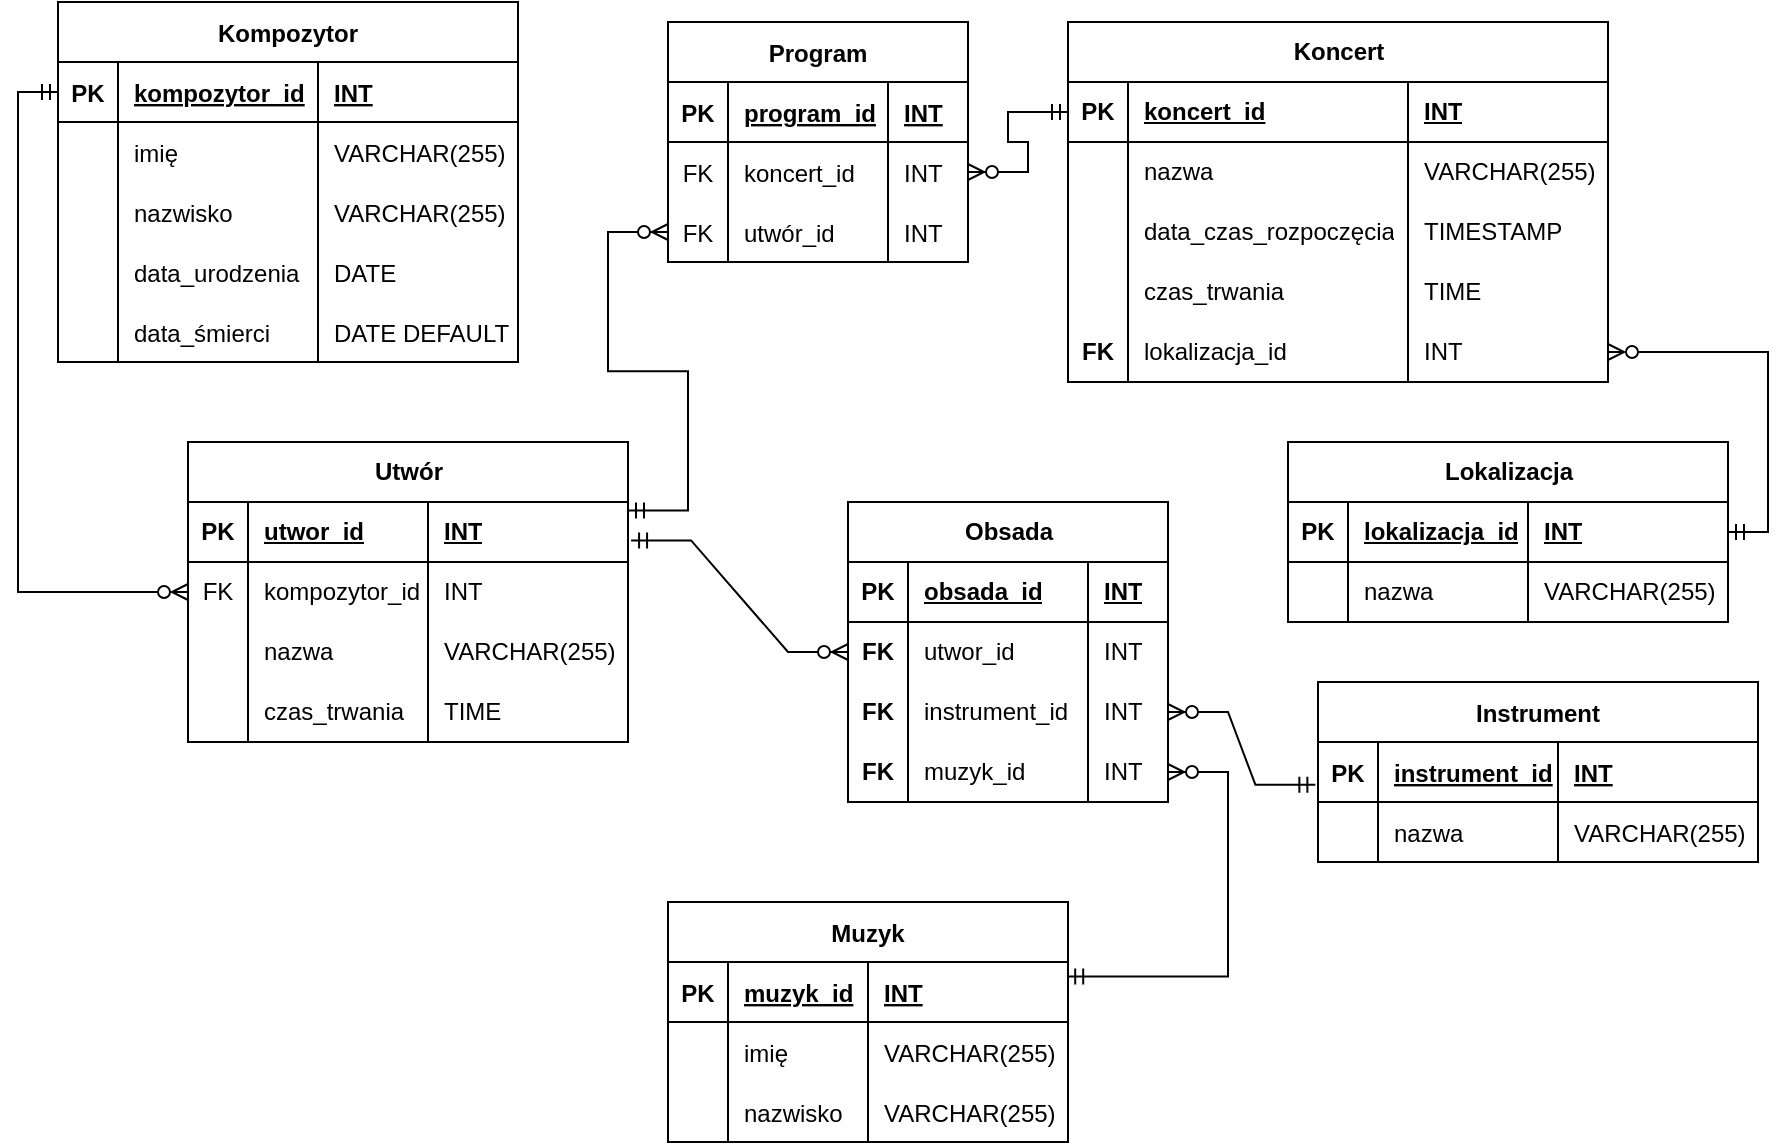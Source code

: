 <mxfile scale="1" border="0" version="24.4.6" type="device">
  <diagram id="R2lEEEUBdFMjLlhIrx00" name="Page-1">
    <mxGraphModel dx="1839" dy="548" grid="1" gridSize="10" guides="1" tooltips="1" connect="1" arrows="1" fold="1" page="1" pageScale="1" pageWidth="850" pageHeight="1100" math="0" shadow="0" extFonts="Permanent Marker^https://fonts.googleapis.com/css?family=Permanent+Marker">
      <root>
        <mxCell id="0" />
        <mxCell id="1" parent="0" />
        <mxCell id="C-vyLk0tnHw3VtMMgP7b-2" value="Kompozytor" style="shape=table;startSize=30;container=1;collapsible=1;childLayout=tableLayout;fixedRows=1;rowLines=0;fontStyle=1;align=center;resizeLast=1;" parent="1" vertex="1">
          <mxGeometry x="-425" y="180" width="230" height="180" as="geometry">
            <mxRectangle x="-410" y="180" width="100" height="30" as="alternateBounds" />
          </mxGeometry>
        </mxCell>
        <mxCell id="C-vyLk0tnHw3VtMMgP7b-3" value="" style="shape=partialRectangle;collapsible=0;dropTarget=0;pointerEvents=0;fillColor=none;points=[[0,0.5],[1,0.5]];portConstraint=eastwest;top=0;left=0;right=0;bottom=1;" parent="C-vyLk0tnHw3VtMMgP7b-2" vertex="1">
          <mxGeometry y="30" width="230" height="30" as="geometry" />
        </mxCell>
        <mxCell id="C-vyLk0tnHw3VtMMgP7b-4" value="PK" style="shape=partialRectangle;overflow=hidden;connectable=0;fillColor=none;top=0;left=0;bottom=0;right=0;fontStyle=1;" parent="C-vyLk0tnHw3VtMMgP7b-3" vertex="1">
          <mxGeometry width="30" height="30" as="geometry">
            <mxRectangle width="30" height="30" as="alternateBounds" />
          </mxGeometry>
        </mxCell>
        <mxCell id="C-vyLk0tnHw3VtMMgP7b-5" value="kompozytor_id" style="shape=partialRectangle;overflow=hidden;connectable=0;fillColor=none;top=0;left=0;bottom=0;right=0;align=left;spacingLeft=6;fontStyle=5;" parent="C-vyLk0tnHw3VtMMgP7b-3" vertex="1">
          <mxGeometry x="30" width="100" height="30" as="geometry">
            <mxRectangle width="100" height="30" as="alternateBounds" />
          </mxGeometry>
        </mxCell>
        <mxCell id="2Wnx3uQ5nrpKROz5GgP9-18" value="INT" style="shape=partialRectangle;overflow=hidden;connectable=0;fillColor=none;top=0;left=0;bottom=0;right=0;align=left;spacingLeft=6;fontStyle=5;" parent="C-vyLk0tnHw3VtMMgP7b-3" vertex="1">
          <mxGeometry x="130" width="100" height="30" as="geometry">
            <mxRectangle width="100" height="30" as="alternateBounds" />
          </mxGeometry>
        </mxCell>
        <mxCell id="C-vyLk0tnHw3VtMMgP7b-6" value="" style="shape=partialRectangle;collapsible=0;dropTarget=0;pointerEvents=0;fillColor=none;points=[[0,0.5],[1,0.5]];portConstraint=eastwest;top=0;left=0;right=0;bottom=0;" parent="C-vyLk0tnHw3VtMMgP7b-2" vertex="1">
          <mxGeometry y="60" width="230" height="30" as="geometry" />
        </mxCell>
        <mxCell id="C-vyLk0tnHw3VtMMgP7b-7" value="" style="shape=partialRectangle;overflow=hidden;connectable=0;fillColor=none;top=0;left=0;bottom=0;right=0;" parent="C-vyLk0tnHw3VtMMgP7b-6" vertex="1">
          <mxGeometry width="30" height="30" as="geometry">
            <mxRectangle width="30" height="30" as="alternateBounds" />
          </mxGeometry>
        </mxCell>
        <mxCell id="C-vyLk0tnHw3VtMMgP7b-8" value="imię" style="shape=partialRectangle;overflow=hidden;connectable=0;fillColor=none;top=0;left=0;bottom=0;right=0;align=left;spacingLeft=6;" parent="C-vyLk0tnHw3VtMMgP7b-6" vertex="1">
          <mxGeometry x="30" width="100" height="30" as="geometry">
            <mxRectangle width="100" height="30" as="alternateBounds" />
          </mxGeometry>
        </mxCell>
        <mxCell id="2Wnx3uQ5nrpKROz5GgP9-19" value="VARCHAR(255)" style="shape=partialRectangle;overflow=hidden;connectable=0;fillColor=none;top=0;left=0;bottom=0;right=0;align=left;spacingLeft=6;" parent="C-vyLk0tnHw3VtMMgP7b-6" vertex="1">
          <mxGeometry x="130" width="100" height="30" as="geometry">
            <mxRectangle width="100" height="30" as="alternateBounds" />
          </mxGeometry>
        </mxCell>
        <mxCell id="C-vyLk0tnHw3VtMMgP7b-9" value="" style="shape=partialRectangle;collapsible=0;dropTarget=0;pointerEvents=0;fillColor=none;points=[[0,0.5],[1,0.5]];portConstraint=eastwest;top=0;left=0;right=0;bottom=0;" parent="C-vyLk0tnHw3VtMMgP7b-2" vertex="1">
          <mxGeometry y="90" width="230" height="30" as="geometry" />
        </mxCell>
        <mxCell id="C-vyLk0tnHw3VtMMgP7b-10" value="" style="shape=partialRectangle;overflow=hidden;connectable=0;fillColor=none;top=0;left=0;bottom=0;right=0;" parent="C-vyLk0tnHw3VtMMgP7b-9" vertex="1">
          <mxGeometry width="30" height="30" as="geometry">
            <mxRectangle width="30" height="30" as="alternateBounds" />
          </mxGeometry>
        </mxCell>
        <mxCell id="C-vyLk0tnHw3VtMMgP7b-11" value="nazwisko" style="shape=partialRectangle;overflow=hidden;connectable=0;fillColor=none;top=0;left=0;bottom=0;right=0;align=left;spacingLeft=6;" parent="C-vyLk0tnHw3VtMMgP7b-9" vertex="1">
          <mxGeometry x="30" width="100" height="30" as="geometry">
            <mxRectangle width="100" height="30" as="alternateBounds" />
          </mxGeometry>
        </mxCell>
        <mxCell id="2Wnx3uQ5nrpKROz5GgP9-20" value="VARCHAR(255)" style="shape=partialRectangle;overflow=hidden;connectable=0;fillColor=none;top=0;left=0;bottom=0;right=0;align=left;spacingLeft=6;" parent="C-vyLk0tnHw3VtMMgP7b-9" vertex="1">
          <mxGeometry x="130" width="100" height="30" as="geometry">
            <mxRectangle width="100" height="30" as="alternateBounds" />
          </mxGeometry>
        </mxCell>
        <mxCell id="RJZ_-ySnFktSzUGE5lcz-2" style="shape=partialRectangle;collapsible=0;dropTarget=0;pointerEvents=0;fillColor=none;points=[[0,0.5],[1,0.5]];portConstraint=eastwest;top=0;left=0;right=0;bottom=0;" vertex="1" parent="C-vyLk0tnHw3VtMMgP7b-2">
          <mxGeometry y="120" width="230" height="30" as="geometry" />
        </mxCell>
        <mxCell id="RJZ_-ySnFktSzUGE5lcz-3" style="shape=partialRectangle;overflow=hidden;connectable=0;fillColor=none;top=0;left=0;bottom=0;right=0;" vertex="1" parent="RJZ_-ySnFktSzUGE5lcz-2">
          <mxGeometry width="30" height="30" as="geometry">
            <mxRectangle width="30" height="30" as="alternateBounds" />
          </mxGeometry>
        </mxCell>
        <mxCell id="RJZ_-ySnFktSzUGE5lcz-4" value="data_urodzenia" style="shape=partialRectangle;overflow=hidden;connectable=0;fillColor=none;top=0;left=0;bottom=0;right=0;align=left;spacingLeft=6;" vertex="1" parent="RJZ_-ySnFktSzUGE5lcz-2">
          <mxGeometry x="30" width="100" height="30" as="geometry">
            <mxRectangle width="100" height="30" as="alternateBounds" />
          </mxGeometry>
        </mxCell>
        <mxCell id="RJZ_-ySnFktSzUGE5lcz-5" value="DATE" style="shape=partialRectangle;overflow=hidden;connectable=0;fillColor=none;top=0;left=0;bottom=0;right=0;align=left;spacingLeft=6;" vertex="1" parent="RJZ_-ySnFktSzUGE5lcz-2">
          <mxGeometry x="130" width="100" height="30" as="geometry">
            <mxRectangle width="100" height="30" as="alternateBounds" />
          </mxGeometry>
        </mxCell>
        <mxCell id="RJZ_-ySnFktSzUGE5lcz-6" style="shape=partialRectangle;collapsible=0;dropTarget=0;pointerEvents=0;fillColor=none;points=[[0,0.5],[1,0.5]];portConstraint=eastwest;top=0;left=0;right=0;bottom=0;" vertex="1" parent="C-vyLk0tnHw3VtMMgP7b-2">
          <mxGeometry y="150" width="230" height="30" as="geometry" />
        </mxCell>
        <mxCell id="RJZ_-ySnFktSzUGE5lcz-7" style="shape=partialRectangle;overflow=hidden;connectable=0;fillColor=none;top=0;left=0;bottom=0;right=0;" vertex="1" parent="RJZ_-ySnFktSzUGE5lcz-6">
          <mxGeometry width="30" height="30" as="geometry">
            <mxRectangle width="30" height="30" as="alternateBounds" />
          </mxGeometry>
        </mxCell>
        <mxCell id="RJZ_-ySnFktSzUGE5lcz-8" value="data_śmierci" style="shape=partialRectangle;overflow=hidden;connectable=0;fillColor=none;top=0;left=0;bottom=0;right=0;align=left;spacingLeft=6;" vertex="1" parent="RJZ_-ySnFktSzUGE5lcz-6">
          <mxGeometry x="30" width="100" height="30" as="geometry">
            <mxRectangle width="100" height="30" as="alternateBounds" />
          </mxGeometry>
        </mxCell>
        <mxCell id="RJZ_-ySnFktSzUGE5lcz-9" value="DATE DEFAULT NULL" style="shape=partialRectangle;overflow=hidden;connectable=0;fillColor=none;top=0;left=0;bottom=0;right=0;align=left;spacingLeft=6;" vertex="1" parent="RJZ_-ySnFktSzUGE5lcz-6">
          <mxGeometry x="130" width="100" height="30" as="geometry">
            <mxRectangle width="100" height="30" as="alternateBounds" />
          </mxGeometry>
        </mxCell>
        <mxCell id="uB5g7AwSEX7BYW6DeKxh-56" value="Koncert" style="shape=table;startSize=30;container=1;collapsible=1;childLayout=tableLayout;fixedRows=1;rowLines=0;fontStyle=1;align=center;resizeLast=1;html=1;" parent="1" vertex="1">
          <mxGeometry x="80" y="190" width="270" height="180" as="geometry" />
        </mxCell>
        <mxCell id="uB5g7AwSEX7BYW6DeKxh-57" value="" style="shape=tableRow;horizontal=0;startSize=0;swimlaneHead=0;swimlaneBody=0;fillColor=none;collapsible=0;dropTarget=0;points=[[0,0.5],[1,0.5]];portConstraint=eastwest;top=0;left=0;right=0;bottom=1;" parent="uB5g7AwSEX7BYW6DeKxh-56" vertex="1">
          <mxGeometry y="30" width="270" height="30" as="geometry" />
        </mxCell>
        <mxCell id="uB5g7AwSEX7BYW6DeKxh-58" value="PK" style="shape=partialRectangle;connectable=0;fillColor=none;top=0;left=0;bottom=0;right=0;fontStyle=1;overflow=hidden;whiteSpace=wrap;html=1;" parent="uB5g7AwSEX7BYW6DeKxh-57" vertex="1">
          <mxGeometry width="30" height="30" as="geometry">
            <mxRectangle width="30" height="30" as="alternateBounds" />
          </mxGeometry>
        </mxCell>
        <mxCell id="uB5g7AwSEX7BYW6DeKxh-59" value="koncert_id" style="shape=partialRectangle;connectable=0;fillColor=none;top=0;left=0;bottom=0;right=0;align=left;spacingLeft=6;fontStyle=5;overflow=hidden;whiteSpace=wrap;html=1;" parent="uB5g7AwSEX7BYW6DeKxh-57" vertex="1">
          <mxGeometry x="30" width="140.0" height="30" as="geometry">
            <mxRectangle width="140.0" height="30" as="alternateBounds" />
          </mxGeometry>
        </mxCell>
        <mxCell id="2Wnx3uQ5nrpKROz5GgP9-24" value="INT" style="shape=partialRectangle;connectable=0;fillColor=none;top=0;left=0;bottom=0;right=0;align=left;spacingLeft=6;fontStyle=5;overflow=hidden;whiteSpace=wrap;html=1;" parent="uB5g7AwSEX7BYW6DeKxh-57" vertex="1">
          <mxGeometry x="170.0" width="100.0" height="30" as="geometry">
            <mxRectangle width="100.0" height="30" as="alternateBounds" />
          </mxGeometry>
        </mxCell>
        <mxCell id="uB5g7AwSEX7BYW6DeKxh-60" value="" style="shape=tableRow;horizontal=0;startSize=0;swimlaneHead=0;swimlaneBody=0;fillColor=none;collapsible=0;dropTarget=0;points=[[0,0.5],[1,0.5]];portConstraint=eastwest;top=0;left=0;right=0;bottom=0;" parent="uB5g7AwSEX7BYW6DeKxh-56" vertex="1">
          <mxGeometry y="60" width="270" height="30" as="geometry" />
        </mxCell>
        <mxCell id="uB5g7AwSEX7BYW6DeKxh-61" value="" style="shape=partialRectangle;connectable=0;fillColor=none;top=0;left=0;bottom=0;right=0;editable=1;overflow=hidden;whiteSpace=wrap;html=1;" parent="uB5g7AwSEX7BYW6DeKxh-60" vertex="1">
          <mxGeometry width="30" height="30" as="geometry">
            <mxRectangle width="30" height="30" as="alternateBounds" />
          </mxGeometry>
        </mxCell>
        <mxCell id="uB5g7AwSEX7BYW6DeKxh-62" value="&lt;span style=&quot;text-wrap: nowrap;&quot;&gt;nazwa&lt;/span&gt;" style="shape=partialRectangle;connectable=0;fillColor=none;top=0;left=0;bottom=0;right=0;align=left;spacingLeft=6;overflow=hidden;whiteSpace=wrap;html=1;" parent="uB5g7AwSEX7BYW6DeKxh-60" vertex="1">
          <mxGeometry x="30" width="140.0" height="30" as="geometry">
            <mxRectangle width="140.0" height="30" as="alternateBounds" />
          </mxGeometry>
        </mxCell>
        <mxCell id="2Wnx3uQ5nrpKROz5GgP9-25" value="VARCHAR(255)" style="shape=partialRectangle;connectable=0;fillColor=none;top=0;left=0;bottom=0;right=0;align=left;spacingLeft=6;overflow=hidden;whiteSpace=wrap;html=1;" parent="uB5g7AwSEX7BYW6DeKxh-60" vertex="1">
          <mxGeometry x="170.0" width="100.0" height="30" as="geometry">
            <mxRectangle width="100.0" height="30" as="alternateBounds" />
          </mxGeometry>
        </mxCell>
        <mxCell id="uB5g7AwSEX7BYW6DeKxh-63" value="" style="shape=tableRow;horizontal=0;startSize=0;swimlaneHead=0;swimlaneBody=0;fillColor=none;collapsible=0;dropTarget=0;points=[[0,0.5],[1,0.5]];portConstraint=eastwest;top=0;left=0;right=0;bottom=0;" parent="uB5g7AwSEX7BYW6DeKxh-56" vertex="1">
          <mxGeometry y="90" width="270" height="30" as="geometry" />
        </mxCell>
        <mxCell id="uB5g7AwSEX7BYW6DeKxh-64" value="" style="shape=partialRectangle;connectable=0;fillColor=none;top=0;left=0;bottom=0;right=0;editable=1;overflow=hidden;whiteSpace=wrap;html=1;" parent="uB5g7AwSEX7BYW6DeKxh-63" vertex="1">
          <mxGeometry width="30" height="30" as="geometry">
            <mxRectangle width="30" height="30" as="alternateBounds" />
          </mxGeometry>
        </mxCell>
        <mxCell id="uB5g7AwSEX7BYW6DeKxh-65" value="data_czas_rozpoczęcia" style="shape=partialRectangle;connectable=0;fillColor=none;top=0;left=0;bottom=0;right=0;align=left;spacingLeft=6;overflow=hidden;whiteSpace=wrap;html=1;" parent="uB5g7AwSEX7BYW6DeKxh-63" vertex="1">
          <mxGeometry x="30" width="140.0" height="30" as="geometry">
            <mxRectangle width="140.0" height="30" as="alternateBounds" />
          </mxGeometry>
        </mxCell>
        <mxCell id="2Wnx3uQ5nrpKROz5GgP9-26" value="TIMESTAMP" style="shape=partialRectangle;connectable=0;fillColor=none;top=0;left=0;bottom=0;right=0;align=left;spacingLeft=6;overflow=hidden;whiteSpace=wrap;html=1;" parent="uB5g7AwSEX7BYW6DeKxh-63" vertex="1">
          <mxGeometry x="170.0" width="100.0" height="30" as="geometry">
            <mxRectangle width="100.0" height="30" as="alternateBounds" />
          </mxGeometry>
        </mxCell>
        <mxCell id="2Wnx3uQ5nrpKROz5GgP9-59" style="shape=tableRow;horizontal=0;startSize=0;swimlaneHead=0;swimlaneBody=0;fillColor=none;collapsible=0;dropTarget=0;points=[[0,0.5],[1,0.5]];portConstraint=eastwest;top=0;left=0;right=0;bottom=0;" parent="uB5g7AwSEX7BYW6DeKxh-56" vertex="1">
          <mxGeometry y="120" width="270" height="30" as="geometry" />
        </mxCell>
        <mxCell id="2Wnx3uQ5nrpKROz5GgP9-60" style="shape=partialRectangle;connectable=0;fillColor=none;top=0;left=0;bottom=0;right=0;editable=1;overflow=hidden;whiteSpace=wrap;html=1;" parent="2Wnx3uQ5nrpKROz5GgP9-59" vertex="1">
          <mxGeometry width="30" height="30" as="geometry">
            <mxRectangle width="30" height="30" as="alternateBounds" />
          </mxGeometry>
        </mxCell>
        <mxCell id="2Wnx3uQ5nrpKROz5GgP9-61" value="czas_trwania" style="shape=partialRectangle;connectable=0;fillColor=none;top=0;left=0;bottom=0;right=0;align=left;spacingLeft=6;overflow=hidden;whiteSpace=wrap;html=1;" parent="2Wnx3uQ5nrpKROz5GgP9-59" vertex="1">
          <mxGeometry x="30" width="140.0" height="30" as="geometry">
            <mxRectangle width="140.0" height="30" as="alternateBounds" />
          </mxGeometry>
        </mxCell>
        <mxCell id="2Wnx3uQ5nrpKROz5GgP9-62" value="TIME" style="shape=partialRectangle;connectable=0;fillColor=none;top=0;left=0;bottom=0;right=0;align=left;spacingLeft=6;overflow=hidden;whiteSpace=wrap;html=1;" parent="2Wnx3uQ5nrpKROz5GgP9-59" vertex="1">
          <mxGeometry x="170.0" width="100.0" height="30" as="geometry">
            <mxRectangle width="100.0" height="30" as="alternateBounds" />
          </mxGeometry>
        </mxCell>
        <mxCell id="uB5g7AwSEX7BYW6DeKxh-66" value="" style="shape=tableRow;horizontal=0;startSize=0;swimlaneHead=0;swimlaneBody=0;fillColor=none;collapsible=0;dropTarget=0;points=[[0,0.5],[1,0.5]];portConstraint=eastwest;top=0;left=0;right=0;bottom=0;" parent="uB5g7AwSEX7BYW6DeKxh-56" vertex="1">
          <mxGeometry y="150" width="270" height="30" as="geometry" />
        </mxCell>
        <mxCell id="uB5g7AwSEX7BYW6DeKxh-67" value="&lt;b&gt;FK&lt;/b&gt;" style="shape=partialRectangle;connectable=0;fillColor=none;top=0;left=0;bottom=0;right=0;editable=1;overflow=hidden;whiteSpace=wrap;html=1;" parent="uB5g7AwSEX7BYW6DeKxh-66" vertex="1">
          <mxGeometry width="30" height="30" as="geometry">
            <mxRectangle width="30" height="30" as="alternateBounds" />
          </mxGeometry>
        </mxCell>
        <mxCell id="uB5g7AwSEX7BYW6DeKxh-68" value="lokalizacja_id" style="shape=partialRectangle;connectable=0;fillColor=none;top=0;left=0;bottom=0;right=0;align=left;spacingLeft=6;overflow=hidden;whiteSpace=wrap;html=1;" parent="uB5g7AwSEX7BYW6DeKxh-66" vertex="1">
          <mxGeometry x="30" width="140.0" height="30" as="geometry">
            <mxRectangle width="140.0" height="30" as="alternateBounds" />
          </mxGeometry>
        </mxCell>
        <mxCell id="2Wnx3uQ5nrpKROz5GgP9-27" value="INT" style="shape=partialRectangle;connectable=0;fillColor=none;top=0;left=0;bottom=0;right=0;align=left;spacingLeft=6;overflow=hidden;whiteSpace=wrap;html=1;" parent="uB5g7AwSEX7BYW6DeKxh-66" vertex="1">
          <mxGeometry x="170.0" width="100.0" height="30" as="geometry">
            <mxRectangle width="100.0" height="30" as="alternateBounds" />
          </mxGeometry>
        </mxCell>
        <mxCell id="uB5g7AwSEX7BYW6DeKxh-69" value="Muzyk" style="shape=table;startSize=30;container=1;collapsible=1;childLayout=tableLayout;fixedRows=1;rowLines=0;fontStyle=1;align=center;resizeLast=1;" parent="1" vertex="1">
          <mxGeometry x="-120" y="630" width="200" height="120" as="geometry" />
        </mxCell>
        <mxCell id="uB5g7AwSEX7BYW6DeKxh-70" value="" style="shape=partialRectangle;collapsible=0;dropTarget=0;pointerEvents=0;fillColor=none;points=[[0,0.5],[1,0.5]];portConstraint=eastwest;top=0;left=0;right=0;bottom=1;" parent="uB5g7AwSEX7BYW6DeKxh-69" vertex="1">
          <mxGeometry y="30" width="200" height="30" as="geometry" />
        </mxCell>
        <mxCell id="uB5g7AwSEX7BYW6DeKxh-71" value="PK" style="shape=partialRectangle;overflow=hidden;connectable=0;fillColor=none;top=0;left=0;bottom=0;right=0;fontStyle=1;" parent="uB5g7AwSEX7BYW6DeKxh-70" vertex="1">
          <mxGeometry width="30" height="30" as="geometry">
            <mxRectangle width="30" height="30" as="alternateBounds" />
          </mxGeometry>
        </mxCell>
        <mxCell id="uB5g7AwSEX7BYW6DeKxh-72" value="muzyk_id" style="shape=partialRectangle;overflow=hidden;connectable=0;fillColor=none;top=0;left=0;bottom=0;right=0;align=left;spacingLeft=6;fontStyle=5;" parent="uB5g7AwSEX7BYW6DeKxh-70" vertex="1">
          <mxGeometry x="30" width="70" height="30" as="geometry">
            <mxRectangle width="70" height="30" as="alternateBounds" />
          </mxGeometry>
        </mxCell>
        <mxCell id="2Wnx3uQ5nrpKROz5GgP9-35" value="INT" style="shape=partialRectangle;overflow=hidden;connectable=0;fillColor=none;top=0;left=0;bottom=0;right=0;align=left;spacingLeft=6;fontStyle=5;" parent="uB5g7AwSEX7BYW6DeKxh-70" vertex="1">
          <mxGeometry x="100" width="100" height="30" as="geometry">
            <mxRectangle width="100" height="30" as="alternateBounds" />
          </mxGeometry>
        </mxCell>
        <mxCell id="uB5g7AwSEX7BYW6DeKxh-73" value="" style="shape=partialRectangle;collapsible=0;dropTarget=0;pointerEvents=0;fillColor=none;points=[[0,0.5],[1,0.5]];portConstraint=eastwest;top=0;left=0;right=0;bottom=0;" parent="uB5g7AwSEX7BYW6DeKxh-69" vertex="1">
          <mxGeometry y="60" width="200" height="30" as="geometry" />
        </mxCell>
        <mxCell id="uB5g7AwSEX7BYW6DeKxh-74" value="" style="shape=partialRectangle;overflow=hidden;connectable=0;fillColor=none;top=0;left=0;bottom=0;right=0;" parent="uB5g7AwSEX7BYW6DeKxh-73" vertex="1">
          <mxGeometry width="30" height="30" as="geometry">
            <mxRectangle width="30" height="30" as="alternateBounds" />
          </mxGeometry>
        </mxCell>
        <mxCell id="uB5g7AwSEX7BYW6DeKxh-75" value="imię" style="shape=partialRectangle;overflow=hidden;connectable=0;fillColor=none;top=0;left=0;bottom=0;right=0;align=left;spacingLeft=6;" parent="uB5g7AwSEX7BYW6DeKxh-73" vertex="1">
          <mxGeometry x="30" width="70" height="30" as="geometry">
            <mxRectangle width="70" height="30" as="alternateBounds" />
          </mxGeometry>
        </mxCell>
        <mxCell id="2Wnx3uQ5nrpKROz5GgP9-36" value="VARCHAR(255)" style="shape=partialRectangle;overflow=hidden;connectable=0;fillColor=none;top=0;left=0;bottom=0;right=0;align=left;spacingLeft=6;" parent="uB5g7AwSEX7BYW6DeKxh-73" vertex="1">
          <mxGeometry x="100" width="100" height="30" as="geometry">
            <mxRectangle width="100" height="30" as="alternateBounds" />
          </mxGeometry>
        </mxCell>
        <mxCell id="uB5g7AwSEX7BYW6DeKxh-76" value="" style="shape=partialRectangle;collapsible=0;dropTarget=0;pointerEvents=0;fillColor=none;points=[[0,0.5],[1,0.5]];portConstraint=eastwest;top=0;left=0;right=0;bottom=0;" parent="uB5g7AwSEX7BYW6DeKxh-69" vertex="1">
          <mxGeometry y="90" width="200" height="30" as="geometry" />
        </mxCell>
        <mxCell id="uB5g7AwSEX7BYW6DeKxh-77" value="" style="shape=partialRectangle;overflow=hidden;connectable=0;fillColor=none;top=0;left=0;bottom=0;right=0;" parent="uB5g7AwSEX7BYW6DeKxh-76" vertex="1">
          <mxGeometry width="30" height="30" as="geometry">
            <mxRectangle width="30" height="30" as="alternateBounds" />
          </mxGeometry>
        </mxCell>
        <mxCell id="uB5g7AwSEX7BYW6DeKxh-78" value="nazwisko" style="shape=partialRectangle;overflow=hidden;connectable=0;fillColor=none;top=0;left=0;bottom=0;right=0;align=left;spacingLeft=6;" parent="uB5g7AwSEX7BYW6DeKxh-76" vertex="1">
          <mxGeometry x="30" width="70" height="30" as="geometry">
            <mxRectangle width="70" height="30" as="alternateBounds" />
          </mxGeometry>
        </mxCell>
        <mxCell id="2Wnx3uQ5nrpKROz5GgP9-37" value="VARCHAR(255)" style="shape=partialRectangle;overflow=hidden;connectable=0;fillColor=none;top=0;left=0;bottom=0;right=0;align=left;spacingLeft=6;" parent="uB5g7AwSEX7BYW6DeKxh-76" vertex="1">
          <mxGeometry x="100" width="100" height="30" as="geometry">
            <mxRectangle width="100" height="30" as="alternateBounds" />
          </mxGeometry>
        </mxCell>
        <mxCell id="uB5g7AwSEX7BYW6DeKxh-79" value="Utwór" style="shape=table;startSize=30;container=1;collapsible=1;childLayout=tableLayout;fixedRows=1;rowLines=0;fontStyle=1;align=center;resizeLast=1;html=1;" parent="1" vertex="1">
          <mxGeometry x="-360" y="400" width="220" height="150" as="geometry" />
        </mxCell>
        <mxCell id="uB5g7AwSEX7BYW6DeKxh-80" value="" style="shape=tableRow;horizontal=0;startSize=0;swimlaneHead=0;swimlaneBody=0;fillColor=none;collapsible=0;dropTarget=0;points=[[0,0.5],[1,0.5]];portConstraint=eastwest;top=0;left=0;right=0;bottom=1;" parent="uB5g7AwSEX7BYW6DeKxh-79" vertex="1">
          <mxGeometry y="30" width="220" height="30" as="geometry" />
        </mxCell>
        <mxCell id="uB5g7AwSEX7BYW6DeKxh-81" value="PK" style="shape=partialRectangle;connectable=0;fillColor=none;top=0;left=0;bottom=0;right=0;fontStyle=1;overflow=hidden;whiteSpace=wrap;html=1;" parent="uB5g7AwSEX7BYW6DeKxh-80" vertex="1">
          <mxGeometry width="30" height="30" as="geometry">
            <mxRectangle width="30" height="30" as="alternateBounds" />
          </mxGeometry>
        </mxCell>
        <mxCell id="uB5g7AwSEX7BYW6DeKxh-82" value="utwor_id" style="shape=partialRectangle;connectable=0;fillColor=none;top=0;left=0;bottom=0;right=0;align=left;spacingLeft=6;fontStyle=5;overflow=hidden;whiteSpace=wrap;html=1;" parent="uB5g7AwSEX7BYW6DeKxh-80" vertex="1">
          <mxGeometry x="30" width="90" height="30" as="geometry">
            <mxRectangle width="90" height="30" as="alternateBounds" />
          </mxGeometry>
        </mxCell>
        <mxCell id="2Wnx3uQ5nrpKROz5GgP9-44" value="INT" style="shape=partialRectangle;connectable=0;fillColor=none;top=0;left=0;bottom=0;right=0;align=left;spacingLeft=6;fontStyle=5;overflow=hidden;whiteSpace=wrap;html=1;" parent="uB5g7AwSEX7BYW6DeKxh-80" vertex="1">
          <mxGeometry x="120" width="100" height="30" as="geometry">
            <mxRectangle width="100" height="30" as="alternateBounds" />
          </mxGeometry>
        </mxCell>
        <mxCell id="uB5g7AwSEX7BYW6DeKxh-83" value="" style="shape=tableRow;horizontal=0;startSize=0;swimlaneHead=0;swimlaneBody=0;fillColor=none;collapsible=0;dropTarget=0;points=[[0,0.5],[1,0.5]];portConstraint=eastwest;top=0;left=0;right=0;bottom=0;" parent="uB5g7AwSEX7BYW6DeKxh-79" vertex="1">
          <mxGeometry y="60" width="220" height="30" as="geometry" />
        </mxCell>
        <mxCell id="uB5g7AwSEX7BYW6DeKxh-84" value="FK" style="shape=partialRectangle;connectable=0;fillColor=none;top=0;left=0;bottom=0;right=0;editable=1;overflow=hidden;whiteSpace=wrap;html=1;" parent="uB5g7AwSEX7BYW6DeKxh-83" vertex="1">
          <mxGeometry width="30" height="30" as="geometry">
            <mxRectangle width="30" height="30" as="alternateBounds" />
          </mxGeometry>
        </mxCell>
        <mxCell id="uB5g7AwSEX7BYW6DeKxh-85" value="&lt;span style=&quot;text-wrap: nowrap;&quot;&gt;kompozytor_id&lt;/span&gt;" style="shape=partialRectangle;connectable=0;fillColor=none;top=0;left=0;bottom=0;right=0;align=left;spacingLeft=6;overflow=hidden;whiteSpace=wrap;html=1;" parent="uB5g7AwSEX7BYW6DeKxh-83" vertex="1">
          <mxGeometry x="30" width="90" height="30" as="geometry">
            <mxRectangle width="90" height="30" as="alternateBounds" />
          </mxGeometry>
        </mxCell>
        <mxCell id="2Wnx3uQ5nrpKROz5GgP9-45" value="INT" style="shape=partialRectangle;connectable=0;fillColor=none;top=0;left=0;bottom=0;right=0;align=left;spacingLeft=6;overflow=hidden;whiteSpace=wrap;html=1;" parent="uB5g7AwSEX7BYW6DeKxh-83" vertex="1">
          <mxGeometry x="120" width="100" height="30" as="geometry">
            <mxRectangle width="100" height="30" as="alternateBounds" />
          </mxGeometry>
        </mxCell>
        <mxCell id="uB5g7AwSEX7BYW6DeKxh-86" value="" style="shape=tableRow;horizontal=0;startSize=0;swimlaneHead=0;swimlaneBody=0;fillColor=none;collapsible=0;dropTarget=0;points=[[0,0.5],[1,0.5]];portConstraint=eastwest;top=0;left=0;right=0;bottom=0;" parent="uB5g7AwSEX7BYW6DeKxh-79" vertex="1">
          <mxGeometry y="90" width="220" height="30" as="geometry" />
        </mxCell>
        <mxCell id="uB5g7AwSEX7BYW6DeKxh-87" value="" style="shape=partialRectangle;connectable=0;fillColor=none;top=0;left=0;bottom=0;right=0;editable=1;overflow=hidden;whiteSpace=wrap;html=1;" parent="uB5g7AwSEX7BYW6DeKxh-86" vertex="1">
          <mxGeometry width="30" height="30" as="geometry">
            <mxRectangle width="30" height="30" as="alternateBounds" />
          </mxGeometry>
        </mxCell>
        <mxCell id="uB5g7AwSEX7BYW6DeKxh-88" value="&lt;span style=&quot;text-wrap: nowrap;&quot;&gt;nazwa&lt;/span&gt;" style="shape=partialRectangle;connectable=0;fillColor=none;top=0;left=0;bottom=0;right=0;align=left;spacingLeft=6;overflow=hidden;whiteSpace=wrap;html=1;" parent="uB5g7AwSEX7BYW6DeKxh-86" vertex="1">
          <mxGeometry x="30" width="90" height="30" as="geometry">
            <mxRectangle width="90" height="30" as="alternateBounds" />
          </mxGeometry>
        </mxCell>
        <mxCell id="2Wnx3uQ5nrpKROz5GgP9-46" value="VARCHAR(255)" style="shape=partialRectangle;connectable=0;fillColor=none;top=0;left=0;bottom=0;right=0;align=left;spacingLeft=6;overflow=hidden;whiteSpace=wrap;html=1;" parent="uB5g7AwSEX7BYW6DeKxh-86" vertex="1">
          <mxGeometry x="120" width="100" height="30" as="geometry">
            <mxRectangle width="100" height="30" as="alternateBounds" />
          </mxGeometry>
        </mxCell>
        <mxCell id="uB5g7AwSEX7BYW6DeKxh-89" value="" style="shape=tableRow;horizontal=0;startSize=0;swimlaneHead=0;swimlaneBody=0;fillColor=none;collapsible=0;dropTarget=0;points=[[0,0.5],[1,0.5]];portConstraint=eastwest;top=0;left=0;right=0;bottom=0;" parent="uB5g7AwSEX7BYW6DeKxh-79" vertex="1">
          <mxGeometry y="120" width="220" height="30" as="geometry" />
        </mxCell>
        <mxCell id="uB5g7AwSEX7BYW6DeKxh-90" value="" style="shape=partialRectangle;connectable=0;fillColor=none;top=0;left=0;bottom=0;right=0;editable=1;overflow=hidden;whiteSpace=wrap;html=1;" parent="uB5g7AwSEX7BYW6DeKxh-89" vertex="1">
          <mxGeometry width="30" height="30" as="geometry">
            <mxRectangle width="30" height="30" as="alternateBounds" />
          </mxGeometry>
        </mxCell>
        <mxCell id="uB5g7AwSEX7BYW6DeKxh-91" value="czas_trwania" style="shape=partialRectangle;connectable=0;fillColor=none;top=0;left=0;bottom=0;right=0;align=left;spacingLeft=6;overflow=hidden;whiteSpace=wrap;html=1;" parent="uB5g7AwSEX7BYW6DeKxh-89" vertex="1">
          <mxGeometry x="30" width="90" height="30" as="geometry">
            <mxRectangle width="90" height="30" as="alternateBounds" />
          </mxGeometry>
        </mxCell>
        <mxCell id="2Wnx3uQ5nrpKROz5GgP9-47" value="TIME" style="shape=partialRectangle;connectable=0;fillColor=none;top=0;left=0;bottom=0;right=0;align=left;spacingLeft=6;overflow=hidden;whiteSpace=wrap;html=1;" parent="uB5g7AwSEX7BYW6DeKxh-89" vertex="1">
          <mxGeometry x="120" width="100" height="30" as="geometry">
            <mxRectangle width="100" height="30" as="alternateBounds" />
          </mxGeometry>
        </mxCell>
        <mxCell id="uB5g7AwSEX7BYW6DeKxh-92" value="Instrument" style="shape=table;startSize=30;container=1;collapsible=1;childLayout=tableLayout;fixedRows=1;rowLines=0;fontStyle=1;align=center;resizeLast=1;" parent="1" vertex="1">
          <mxGeometry x="205" y="520" width="220" height="90" as="geometry" />
        </mxCell>
        <mxCell id="uB5g7AwSEX7BYW6DeKxh-93" value="" style="shape=partialRectangle;collapsible=0;dropTarget=0;pointerEvents=0;fillColor=none;points=[[0,0.5],[1,0.5]];portConstraint=eastwest;top=0;left=0;right=0;bottom=1;" parent="uB5g7AwSEX7BYW6DeKxh-92" vertex="1">
          <mxGeometry y="30" width="220" height="30" as="geometry" />
        </mxCell>
        <mxCell id="uB5g7AwSEX7BYW6DeKxh-94" value="PK" style="shape=partialRectangle;overflow=hidden;connectable=0;fillColor=none;top=0;left=0;bottom=0;right=0;fontStyle=1;" parent="uB5g7AwSEX7BYW6DeKxh-93" vertex="1">
          <mxGeometry width="30" height="30" as="geometry">
            <mxRectangle width="30" height="30" as="alternateBounds" />
          </mxGeometry>
        </mxCell>
        <mxCell id="uB5g7AwSEX7BYW6DeKxh-95" value="instrument_id" style="shape=partialRectangle;overflow=hidden;connectable=0;fillColor=none;top=0;left=0;bottom=0;right=0;align=left;spacingLeft=6;fontStyle=5;" parent="uB5g7AwSEX7BYW6DeKxh-93" vertex="1">
          <mxGeometry x="30" width="90" height="30" as="geometry">
            <mxRectangle width="90" height="30" as="alternateBounds" />
          </mxGeometry>
        </mxCell>
        <mxCell id="2Wnx3uQ5nrpKROz5GgP9-33" value="INT" style="shape=partialRectangle;overflow=hidden;connectable=0;fillColor=none;top=0;left=0;bottom=0;right=0;align=left;spacingLeft=6;fontStyle=5;" parent="uB5g7AwSEX7BYW6DeKxh-93" vertex="1">
          <mxGeometry x="120" width="100" height="30" as="geometry">
            <mxRectangle width="100" height="30" as="alternateBounds" />
          </mxGeometry>
        </mxCell>
        <mxCell id="uB5g7AwSEX7BYW6DeKxh-96" value="" style="shape=partialRectangle;collapsible=0;dropTarget=0;pointerEvents=0;fillColor=none;points=[[0,0.5],[1,0.5]];portConstraint=eastwest;top=0;left=0;right=0;bottom=0;" parent="uB5g7AwSEX7BYW6DeKxh-92" vertex="1">
          <mxGeometry y="60" width="220" height="30" as="geometry" />
        </mxCell>
        <mxCell id="uB5g7AwSEX7BYW6DeKxh-97" value="" style="shape=partialRectangle;overflow=hidden;connectable=0;fillColor=none;top=0;left=0;bottom=0;right=0;" parent="uB5g7AwSEX7BYW6DeKxh-96" vertex="1">
          <mxGeometry width="30" height="30" as="geometry">
            <mxRectangle width="30" height="30" as="alternateBounds" />
          </mxGeometry>
        </mxCell>
        <mxCell id="uB5g7AwSEX7BYW6DeKxh-98" value="nazwa" style="shape=partialRectangle;overflow=hidden;connectable=0;fillColor=none;top=0;left=0;bottom=0;right=0;align=left;spacingLeft=6;" parent="uB5g7AwSEX7BYW6DeKxh-96" vertex="1">
          <mxGeometry x="30" width="90" height="30" as="geometry">
            <mxRectangle width="90" height="30" as="alternateBounds" />
          </mxGeometry>
        </mxCell>
        <mxCell id="2Wnx3uQ5nrpKROz5GgP9-34" value="VARCHAR(255)" style="shape=partialRectangle;overflow=hidden;connectable=0;fillColor=none;top=0;left=0;bottom=0;right=0;align=left;spacingLeft=6;" parent="uB5g7AwSEX7BYW6DeKxh-96" vertex="1">
          <mxGeometry x="120" width="100" height="30" as="geometry">
            <mxRectangle width="100" height="30" as="alternateBounds" />
          </mxGeometry>
        </mxCell>
        <mxCell id="uB5g7AwSEX7BYW6DeKxh-99" value="Program" style="shape=table;startSize=30;container=1;collapsible=1;childLayout=tableLayout;fixedRows=1;rowLines=0;fontStyle=1;align=center;resizeLast=1;" parent="1" vertex="1">
          <mxGeometry x="-120" y="190" width="150" height="120" as="geometry" />
        </mxCell>
        <mxCell id="uB5g7AwSEX7BYW6DeKxh-100" value="" style="shape=partialRectangle;collapsible=0;dropTarget=0;pointerEvents=0;fillColor=none;points=[[0,0.5],[1,0.5]];portConstraint=eastwest;top=0;left=0;right=0;bottom=1;" parent="uB5g7AwSEX7BYW6DeKxh-99" vertex="1">
          <mxGeometry y="30" width="150" height="30" as="geometry" />
        </mxCell>
        <mxCell id="uB5g7AwSEX7BYW6DeKxh-101" value="PK" style="shape=partialRectangle;overflow=hidden;connectable=0;fillColor=none;top=0;left=0;bottom=0;right=0;fontStyle=1;" parent="uB5g7AwSEX7BYW6DeKxh-100" vertex="1">
          <mxGeometry width="30" height="30" as="geometry">
            <mxRectangle width="30" height="30" as="alternateBounds" />
          </mxGeometry>
        </mxCell>
        <mxCell id="uB5g7AwSEX7BYW6DeKxh-102" value="program_id" style="shape=partialRectangle;overflow=hidden;connectable=0;fillColor=none;top=0;left=0;bottom=0;right=0;align=left;spacingLeft=6;fontStyle=5;" parent="uB5g7AwSEX7BYW6DeKxh-100" vertex="1">
          <mxGeometry x="30" width="80" height="30" as="geometry">
            <mxRectangle width="80" height="30" as="alternateBounds" />
          </mxGeometry>
        </mxCell>
        <mxCell id="2Wnx3uQ5nrpKROz5GgP9-21" value="INT" style="shape=partialRectangle;overflow=hidden;connectable=0;fillColor=none;top=0;left=0;bottom=0;right=0;align=left;spacingLeft=6;fontStyle=5;" parent="uB5g7AwSEX7BYW6DeKxh-100" vertex="1">
          <mxGeometry x="110" width="40" height="30" as="geometry">
            <mxRectangle width="40" height="30" as="alternateBounds" />
          </mxGeometry>
        </mxCell>
        <mxCell id="uB5g7AwSEX7BYW6DeKxh-103" value="" style="shape=partialRectangle;collapsible=0;dropTarget=0;pointerEvents=0;fillColor=none;points=[[0,0.5],[1,0.5]];portConstraint=eastwest;top=0;left=0;right=0;bottom=0;" parent="uB5g7AwSEX7BYW6DeKxh-99" vertex="1">
          <mxGeometry y="60" width="150" height="30" as="geometry" />
        </mxCell>
        <mxCell id="uB5g7AwSEX7BYW6DeKxh-104" value="FK" style="shape=partialRectangle;overflow=hidden;connectable=0;fillColor=none;top=0;left=0;bottom=0;right=0;" parent="uB5g7AwSEX7BYW6DeKxh-103" vertex="1">
          <mxGeometry width="30" height="30" as="geometry">
            <mxRectangle width="30" height="30" as="alternateBounds" />
          </mxGeometry>
        </mxCell>
        <mxCell id="uB5g7AwSEX7BYW6DeKxh-105" value="koncert_id" style="shape=partialRectangle;overflow=hidden;connectable=0;fillColor=none;top=0;left=0;bottom=0;right=0;align=left;spacingLeft=6;" parent="uB5g7AwSEX7BYW6DeKxh-103" vertex="1">
          <mxGeometry x="30" width="80" height="30" as="geometry">
            <mxRectangle width="80" height="30" as="alternateBounds" />
          </mxGeometry>
        </mxCell>
        <mxCell id="2Wnx3uQ5nrpKROz5GgP9-22" value="INT" style="shape=partialRectangle;overflow=hidden;connectable=0;fillColor=none;top=0;left=0;bottom=0;right=0;align=left;spacingLeft=6;" parent="uB5g7AwSEX7BYW6DeKxh-103" vertex="1">
          <mxGeometry x="110" width="40" height="30" as="geometry">
            <mxRectangle width="40" height="30" as="alternateBounds" />
          </mxGeometry>
        </mxCell>
        <mxCell id="uB5g7AwSEX7BYW6DeKxh-106" value="" style="shape=partialRectangle;collapsible=0;dropTarget=0;pointerEvents=0;fillColor=none;points=[[0,0.5],[1,0.5]];portConstraint=eastwest;top=0;left=0;right=0;bottom=0;" parent="uB5g7AwSEX7BYW6DeKxh-99" vertex="1">
          <mxGeometry y="90" width="150" height="30" as="geometry" />
        </mxCell>
        <mxCell id="uB5g7AwSEX7BYW6DeKxh-107" value="FK" style="shape=partialRectangle;overflow=hidden;connectable=0;fillColor=none;top=0;left=0;bottom=0;right=0;" parent="uB5g7AwSEX7BYW6DeKxh-106" vertex="1">
          <mxGeometry width="30" height="30" as="geometry">
            <mxRectangle width="30" height="30" as="alternateBounds" />
          </mxGeometry>
        </mxCell>
        <mxCell id="uB5g7AwSEX7BYW6DeKxh-108" value="utwór_id" style="shape=partialRectangle;overflow=hidden;connectable=0;fillColor=none;top=0;left=0;bottom=0;right=0;align=left;spacingLeft=6;" parent="uB5g7AwSEX7BYW6DeKxh-106" vertex="1">
          <mxGeometry x="30" width="80" height="30" as="geometry">
            <mxRectangle width="80" height="30" as="alternateBounds" />
          </mxGeometry>
        </mxCell>
        <mxCell id="2Wnx3uQ5nrpKROz5GgP9-23" value="INT" style="shape=partialRectangle;overflow=hidden;connectable=0;fillColor=none;top=0;left=0;bottom=0;right=0;align=left;spacingLeft=6;" parent="uB5g7AwSEX7BYW6DeKxh-106" vertex="1">
          <mxGeometry x="110" width="40" height="30" as="geometry">
            <mxRectangle width="40" height="30" as="alternateBounds" />
          </mxGeometry>
        </mxCell>
        <mxCell id="uB5g7AwSEX7BYW6DeKxh-139" value="Obsada" style="shape=table;startSize=30;container=1;collapsible=1;childLayout=tableLayout;fixedRows=1;rowLines=0;fontStyle=1;align=center;resizeLast=1;html=1;" parent="1" vertex="1">
          <mxGeometry x="-30" y="430" width="160" height="150" as="geometry" />
        </mxCell>
        <mxCell id="uB5g7AwSEX7BYW6DeKxh-140" value="" style="shape=tableRow;horizontal=0;startSize=0;swimlaneHead=0;swimlaneBody=0;fillColor=none;collapsible=0;dropTarget=0;points=[[0,0.5],[1,0.5]];portConstraint=eastwest;top=0;left=0;right=0;bottom=1;" parent="uB5g7AwSEX7BYW6DeKxh-139" vertex="1">
          <mxGeometry y="30" width="160" height="30" as="geometry" />
        </mxCell>
        <mxCell id="uB5g7AwSEX7BYW6DeKxh-141" value="PK" style="shape=partialRectangle;connectable=0;fillColor=none;top=0;left=0;bottom=0;right=0;fontStyle=1;overflow=hidden;whiteSpace=wrap;html=1;" parent="uB5g7AwSEX7BYW6DeKxh-140" vertex="1">
          <mxGeometry width="30" height="30" as="geometry">
            <mxRectangle width="30" height="30" as="alternateBounds" />
          </mxGeometry>
        </mxCell>
        <mxCell id="uB5g7AwSEX7BYW6DeKxh-142" value="obsada_id" style="shape=partialRectangle;connectable=0;fillColor=none;top=0;left=0;bottom=0;right=0;align=left;spacingLeft=6;fontStyle=5;overflow=hidden;whiteSpace=wrap;html=1;" parent="uB5g7AwSEX7BYW6DeKxh-140" vertex="1">
          <mxGeometry x="30" width="90" height="30" as="geometry">
            <mxRectangle width="90" height="30" as="alternateBounds" />
          </mxGeometry>
        </mxCell>
        <mxCell id="2Wnx3uQ5nrpKROz5GgP9-55" value="INT" style="shape=partialRectangle;connectable=0;fillColor=none;top=0;left=0;bottom=0;right=0;align=left;spacingLeft=6;fontStyle=5;overflow=hidden;whiteSpace=wrap;html=1;" parent="uB5g7AwSEX7BYW6DeKxh-140" vertex="1">
          <mxGeometry x="120" width="40" height="30" as="geometry">
            <mxRectangle width="40" height="30" as="alternateBounds" />
          </mxGeometry>
        </mxCell>
        <mxCell id="uB5g7AwSEX7BYW6DeKxh-143" value="" style="shape=tableRow;horizontal=0;startSize=0;swimlaneHead=0;swimlaneBody=0;fillColor=none;collapsible=0;dropTarget=0;points=[[0,0.5],[1,0.5]];portConstraint=eastwest;top=0;left=0;right=0;bottom=0;" parent="uB5g7AwSEX7BYW6DeKxh-139" vertex="1">
          <mxGeometry y="60" width="160" height="30" as="geometry" />
        </mxCell>
        <mxCell id="uB5g7AwSEX7BYW6DeKxh-144" value="&lt;b&gt;FK&lt;/b&gt;" style="shape=partialRectangle;connectable=0;fillColor=none;top=0;left=0;bottom=0;right=0;editable=1;overflow=hidden;whiteSpace=wrap;html=1;" parent="uB5g7AwSEX7BYW6DeKxh-143" vertex="1">
          <mxGeometry width="30" height="30" as="geometry">
            <mxRectangle width="30" height="30" as="alternateBounds" />
          </mxGeometry>
        </mxCell>
        <mxCell id="uB5g7AwSEX7BYW6DeKxh-145" value="&lt;span style=&quot;text-wrap: nowrap;&quot;&gt;utwor_id&lt;/span&gt;" style="shape=partialRectangle;connectable=0;fillColor=none;top=0;left=0;bottom=0;right=0;align=left;spacingLeft=6;overflow=hidden;whiteSpace=wrap;html=1;" parent="uB5g7AwSEX7BYW6DeKxh-143" vertex="1">
          <mxGeometry x="30" width="90" height="30" as="geometry">
            <mxRectangle width="90" height="30" as="alternateBounds" />
          </mxGeometry>
        </mxCell>
        <mxCell id="2Wnx3uQ5nrpKROz5GgP9-56" value="INT" style="shape=partialRectangle;connectable=0;fillColor=none;top=0;left=0;bottom=0;right=0;align=left;spacingLeft=6;overflow=hidden;whiteSpace=wrap;html=1;" parent="uB5g7AwSEX7BYW6DeKxh-143" vertex="1">
          <mxGeometry x="120" width="40" height="30" as="geometry">
            <mxRectangle width="40" height="30" as="alternateBounds" />
          </mxGeometry>
        </mxCell>
        <mxCell id="uB5g7AwSEX7BYW6DeKxh-146" value="" style="shape=tableRow;horizontal=0;startSize=0;swimlaneHead=0;swimlaneBody=0;fillColor=none;collapsible=0;dropTarget=0;points=[[0,0.5],[1,0.5]];portConstraint=eastwest;top=0;left=0;right=0;bottom=0;" parent="uB5g7AwSEX7BYW6DeKxh-139" vertex="1">
          <mxGeometry y="90" width="160" height="30" as="geometry" />
        </mxCell>
        <mxCell id="uB5g7AwSEX7BYW6DeKxh-147" value="&lt;b&gt;FK&lt;/b&gt;" style="shape=partialRectangle;connectable=0;fillColor=none;top=0;left=0;bottom=0;right=0;editable=1;overflow=hidden;whiteSpace=wrap;html=1;" parent="uB5g7AwSEX7BYW6DeKxh-146" vertex="1">
          <mxGeometry width="30" height="30" as="geometry">
            <mxRectangle width="30" height="30" as="alternateBounds" />
          </mxGeometry>
        </mxCell>
        <mxCell id="uB5g7AwSEX7BYW6DeKxh-148" value="&lt;span style=&quot;text-wrap: nowrap;&quot;&gt;instrument_id&lt;/span&gt;" style="shape=partialRectangle;connectable=0;fillColor=none;top=0;left=0;bottom=0;right=0;align=left;spacingLeft=6;overflow=hidden;whiteSpace=wrap;html=1;" parent="uB5g7AwSEX7BYW6DeKxh-146" vertex="1">
          <mxGeometry x="30" width="90" height="30" as="geometry">
            <mxRectangle width="90" height="30" as="alternateBounds" />
          </mxGeometry>
        </mxCell>
        <mxCell id="2Wnx3uQ5nrpKROz5GgP9-57" value="INT" style="shape=partialRectangle;connectable=0;fillColor=none;top=0;left=0;bottom=0;right=0;align=left;spacingLeft=6;overflow=hidden;whiteSpace=wrap;html=1;" parent="uB5g7AwSEX7BYW6DeKxh-146" vertex="1">
          <mxGeometry x="120" width="40" height="30" as="geometry">
            <mxRectangle width="40" height="30" as="alternateBounds" />
          </mxGeometry>
        </mxCell>
        <mxCell id="uB5g7AwSEX7BYW6DeKxh-149" value="" style="shape=tableRow;horizontal=0;startSize=0;swimlaneHead=0;swimlaneBody=0;fillColor=none;collapsible=0;dropTarget=0;points=[[0,0.5],[1,0.5]];portConstraint=eastwest;top=0;left=0;right=0;bottom=0;" parent="uB5g7AwSEX7BYW6DeKxh-139" vertex="1">
          <mxGeometry y="120" width="160" height="30" as="geometry" />
        </mxCell>
        <mxCell id="uB5g7AwSEX7BYW6DeKxh-150" value="&lt;b&gt;FK&lt;/b&gt;" style="shape=partialRectangle;connectable=0;fillColor=none;top=0;left=0;bottom=0;right=0;editable=1;overflow=hidden;whiteSpace=wrap;html=1;" parent="uB5g7AwSEX7BYW6DeKxh-149" vertex="1">
          <mxGeometry width="30" height="30" as="geometry">
            <mxRectangle width="30" height="30" as="alternateBounds" />
          </mxGeometry>
        </mxCell>
        <mxCell id="uB5g7AwSEX7BYW6DeKxh-151" value="&lt;span style=&quot;text-wrap: nowrap;&quot;&gt;muzyk_id&lt;/span&gt;" style="shape=partialRectangle;connectable=0;fillColor=none;top=0;left=0;bottom=0;right=0;align=left;spacingLeft=6;overflow=hidden;whiteSpace=wrap;html=1;" parent="uB5g7AwSEX7BYW6DeKxh-149" vertex="1">
          <mxGeometry x="30" width="90" height="30" as="geometry">
            <mxRectangle width="90" height="30" as="alternateBounds" />
          </mxGeometry>
        </mxCell>
        <mxCell id="2Wnx3uQ5nrpKROz5GgP9-58" value="INT" style="shape=partialRectangle;connectable=0;fillColor=none;top=0;left=0;bottom=0;right=0;align=left;spacingLeft=6;overflow=hidden;whiteSpace=wrap;html=1;" parent="uB5g7AwSEX7BYW6DeKxh-149" vertex="1">
          <mxGeometry x="120" width="40" height="30" as="geometry">
            <mxRectangle width="40" height="30" as="alternateBounds" />
          </mxGeometry>
        </mxCell>
        <mxCell id="2EGZ6vBZG5t6KNF5N0XX-4" value="" style="edgeStyle=entityRelationEdgeStyle;fontSize=12;html=1;endArrow=ERzeroToMany;startArrow=ERmandOne;rounded=0;" parent="1" source="uB5g7AwSEX7BYW6DeKxh-57" target="uB5g7AwSEX7BYW6DeKxh-103" edge="1">
          <mxGeometry width="100" height="100" relative="1" as="geometry">
            <mxPoint x="180" y="390" as="sourcePoint" />
            <mxPoint x="280" y="290" as="targetPoint" />
          </mxGeometry>
        </mxCell>
        <mxCell id="2EGZ6vBZG5t6KNF5N0XX-5" value="" style="edgeStyle=entityRelationEdgeStyle;fontSize=12;html=1;endArrow=ERzeroToMany;startArrow=ERmandOne;rounded=0;exitX=1;exitY=0.143;exitDx=0;exitDy=0;exitPerimeter=0;" parent="1" source="uB5g7AwSEX7BYW6DeKxh-80" target="uB5g7AwSEX7BYW6DeKxh-106" edge="1">
          <mxGeometry width="100" height="100" relative="1" as="geometry">
            <mxPoint x="60" y="420" as="sourcePoint" />
            <mxPoint x="160" y="320" as="targetPoint" />
          </mxGeometry>
        </mxCell>
        <mxCell id="2EGZ6vBZG5t6KNF5N0XX-14" value="" style="edgeStyle=entityRelationEdgeStyle;fontSize=12;html=1;endArrow=ERzeroToMany;startArrow=ERmandOne;rounded=0;exitX=1.007;exitY=0.64;exitDx=0;exitDy=0;exitPerimeter=0;" parent="1" source="uB5g7AwSEX7BYW6DeKxh-80" target="uB5g7AwSEX7BYW6DeKxh-143" edge="1">
          <mxGeometry width="100" height="100" relative="1" as="geometry">
            <mxPoint x="-130" y="406" as="sourcePoint" />
            <mxPoint x="160" y="420" as="targetPoint" />
          </mxGeometry>
        </mxCell>
        <mxCell id="2EGZ6vBZG5t6KNF5N0XX-19" value="" style="edgeStyle=entityRelationEdgeStyle;fontSize=12;html=1;endArrow=ERzeroToMany;startArrow=ERmandOne;rounded=0;exitX=0.998;exitY=0.241;exitDx=0;exitDy=0;exitPerimeter=0;" parent="1" source="uB5g7AwSEX7BYW6DeKxh-70" target="uB5g7AwSEX7BYW6DeKxh-149" edge="1">
          <mxGeometry width="100" height="100" relative="1" as="geometry">
            <mxPoint x="250" y="670" as="sourcePoint" />
            <mxPoint x="320" y="550" as="targetPoint" />
          </mxGeometry>
        </mxCell>
        <mxCell id="2EGZ6vBZG5t6KNF5N0XX-21" value="" style="edgeStyle=entityRelationEdgeStyle;fontSize=12;html=1;endArrow=ERzeroToMany;startArrow=ERmandOne;rounded=0;exitX=-0.006;exitY=0.711;exitDx=0;exitDy=0;exitPerimeter=0;" parent="1" source="uB5g7AwSEX7BYW6DeKxh-93" target="uB5g7AwSEX7BYW6DeKxh-146" edge="1">
          <mxGeometry width="100" height="100" relative="1" as="geometry">
            <mxPoint x="260" y="620" as="sourcePoint" />
            <mxPoint x="360" y="520" as="targetPoint" />
          </mxGeometry>
        </mxCell>
        <mxCell id="ZbWp2HO8GqKa83hEBMnS-4" value="Lokalizacja" style="shape=table;startSize=30;container=1;collapsible=1;childLayout=tableLayout;fixedRows=1;rowLines=0;fontStyle=1;align=center;resizeLast=1;html=1;" parent="1" vertex="1">
          <mxGeometry x="190" y="400" width="220" height="90" as="geometry" />
        </mxCell>
        <mxCell id="ZbWp2HO8GqKa83hEBMnS-5" value="" style="shape=tableRow;horizontal=0;startSize=0;swimlaneHead=0;swimlaneBody=0;fillColor=none;collapsible=0;dropTarget=0;points=[[0,0.5],[1,0.5]];portConstraint=eastwest;top=0;left=0;right=0;bottom=1;" parent="ZbWp2HO8GqKa83hEBMnS-4" vertex="1">
          <mxGeometry y="30" width="220" height="30" as="geometry" />
        </mxCell>
        <mxCell id="ZbWp2HO8GqKa83hEBMnS-6" value="PK" style="shape=partialRectangle;connectable=0;fillColor=none;top=0;left=0;bottom=0;right=0;fontStyle=1;overflow=hidden;whiteSpace=wrap;html=1;" parent="ZbWp2HO8GqKa83hEBMnS-5" vertex="1">
          <mxGeometry width="30" height="30" as="geometry">
            <mxRectangle width="30" height="30" as="alternateBounds" />
          </mxGeometry>
        </mxCell>
        <mxCell id="ZbWp2HO8GqKa83hEBMnS-7" value="lokalizacja_id" style="shape=partialRectangle;connectable=0;fillColor=none;top=0;left=0;bottom=0;right=0;align=left;spacingLeft=6;fontStyle=5;overflow=hidden;whiteSpace=wrap;html=1;" parent="ZbWp2HO8GqKa83hEBMnS-5" vertex="1">
          <mxGeometry x="30" width="90" height="30" as="geometry">
            <mxRectangle width="90" height="30" as="alternateBounds" />
          </mxGeometry>
        </mxCell>
        <mxCell id="2Wnx3uQ5nrpKROz5GgP9-28" value="INT" style="shape=partialRectangle;connectable=0;fillColor=none;top=0;left=0;bottom=0;right=0;align=left;spacingLeft=6;fontStyle=5;overflow=hidden;whiteSpace=wrap;html=1;" parent="ZbWp2HO8GqKa83hEBMnS-5" vertex="1">
          <mxGeometry x="120" width="100" height="30" as="geometry">
            <mxRectangle width="100" height="30" as="alternateBounds" />
          </mxGeometry>
        </mxCell>
        <mxCell id="ZbWp2HO8GqKa83hEBMnS-8" value="" style="shape=tableRow;horizontal=0;startSize=0;swimlaneHead=0;swimlaneBody=0;fillColor=none;collapsible=0;dropTarget=0;points=[[0,0.5],[1,0.5]];portConstraint=eastwest;top=0;left=0;right=0;bottom=0;" parent="ZbWp2HO8GqKa83hEBMnS-4" vertex="1">
          <mxGeometry y="60" width="220" height="30" as="geometry" />
        </mxCell>
        <mxCell id="ZbWp2HO8GqKa83hEBMnS-9" value="" style="shape=partialRectangle;connectable=0;fillColor=none;top=0;left=0;bottom=0;right=0;editable=1;overflow=hidden;whiteSpace=wrap;html=1;" parent="ZbWp2HO8GqKa83hEBMnS-8" vertex="1">
          <mxGeometry width="30" height="30" as="geometry">
            <mxRectangle width="30" height="30" as="alternateBounds" />
          </mxGeometry>
        </mxCell>
        <mxCell id="ZbWp2HO8GqKa83hEBMnS-10" value="&lt;span style=&quot;text-wrap: nowrap;&quot;&gt;nazwa&lt;/span&gt;" style="shape=partialRectangle;connectable=0;fillColor=none;top=0;left=0;bottom=0;right=0;align=left;spacingLeft=6;overflow=hidden;whiteSpace=wrap;html=1;" parent="ZbWp2HO8GqKa83hEBMnS-8" vertex="1">
          <mxGeometry x="30" width="90" height="30" as="geometry">
            <mxRectangle width="90" height="30" as="alternateBounds" />
          </mxGeometry>
        </mxCell>
        <mxCell id="2Wnx3uQ5nrpKROz5GgP9-29" value="VARCHAR(255)" style="shape=partialRectangle;connectable=0;fillColor=none;top=0;left=0;bottom=0;right=0;align=left;spacingLeft=6;overflow=hidden;whiteSpace=wrap;html=1;" parent="ZbWp2HO8GqKa83hEBMnS-8" vertex="1">
          <mxGeometry x="120" width="100" height="30" as="geometry">
            <mxRectangle width="100" height="30" as="alternateBounds" />
          </mxGeometry>
        </mxCell>
        <mxCell id="2Wnx3uQ5nrpKROz5GgP9-51" style="edgeStyle=orthogonalEdgeStyle;rounded=0;orthogonalLoop=1;jettySize=auto;html=1;exitX=0;exitY=0.5;exitDx=0;exitDy=0;entryX=0;entryY=0.5;entryDx=0;entryDy=0;startArrow=ERzeroToMany;startFill=0;endArrow=ERmandOne;endFill=0;" parent="1" source="uB5g7AwSEX7BYW6DeKxh-83" target="C-vyLk0tnHw3VtMMgP7b-3" edge="1">
          <mxGeometry relative="1" as="geometry" />
        </mxCell>
        <mxCell id="RJZ_-ySnFktSzUGE5lcz-10" style="edgeStyle=orthogonalEdgeStyle;rounded=0;orthogonalLoop=1;jettySize=auto;html=1;exitX=1;exitY=0.5;exitDx=0;exitDy=0;entryX=1;entryY=0.5;entryDx=0;entryDy=0;endArrow=ERzeroToMany;endFill=0;startArrow=ERmandOne;startFill=0;" edge="1" parent="1" source="ZbWp2HO8GqKa83hEBMnS-5" target="uB5g7AwSEX7BYW6DeKxh-66">
          <mxGeometry relative="1" as="geometry" />
        </mxCell>
      </root>
    </mxGraphModel>
  </diagram>
</mxfile>
